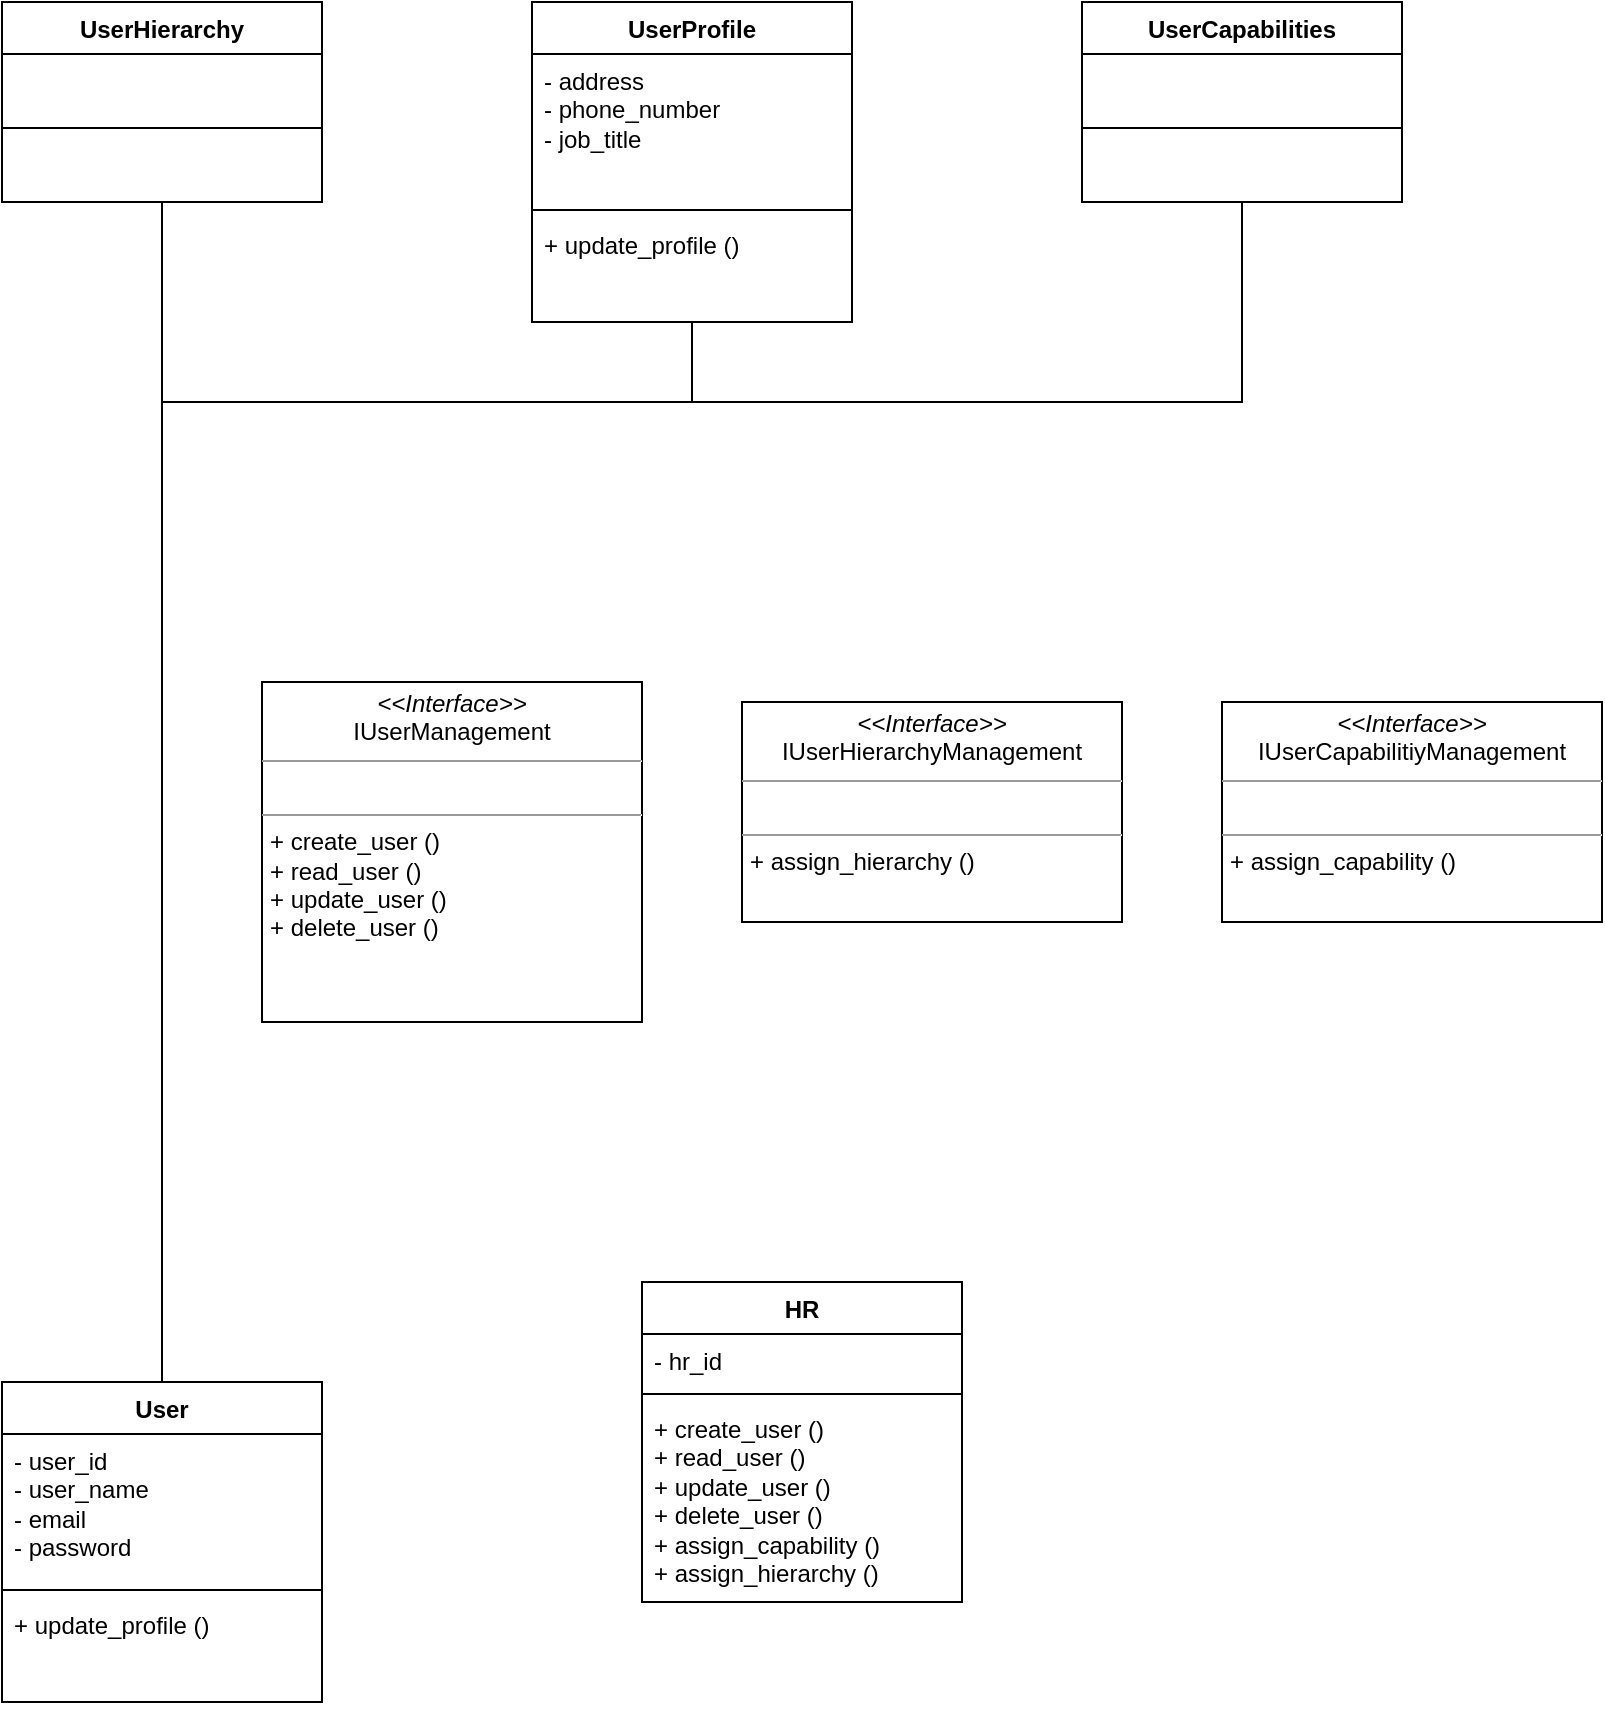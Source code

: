 <mxfile version="21.5.2" type="github">
  <diagram name="Page-1" id="aKVJBbErF9cnreuuS-tb">
    <mxGraphModel dx="1235" dy="674" grid="1" gridSize="10" guides="1" tooltips="1" connect="1" arrows="1" fold="1" page="1" pageScale="1" pageWidth="850" pageHeight="1100" math="0" shadow="0">
      <root>
        <mxCell id="0" />
        <mxCell id="1" parent="0" />
        <mxCell id="HgA5lFLOADn9NeRn25Mj-9" value="User" style="swimlane;fontStyle=1;align=center;verticalAlign=top;childLayout=stackLayout;horizontal=1;startSize=26;horizontalStack=0;resizeParent=1;resizeParentMax=0;resizeLast=0;collapsible=1;marginBottom=0;whiteSpace=wrap;html=1;" parent="1" vertex="1">
          <mxGeometry x="20" y="740" width="160" height="160" as="geometry" />
        </mxCell>
        <mxCell id="HgA5lFLOADn9NeRn25Mj-10" value="- user_id&lt;br&gt;- user_name&lt;br&gt;- email&lt;br&gt;- password" style="text;strokeColor=none;fillColor=none;align=left;verticalAlign=top;spacingLeft=4;spacingRight=4;overflow=hidden;rotatable=0;points=[[0,0.5],[1,0.5]];portConstraint=eastwest;whiteSpace=wrap;html=1;" parent="HgA5lFLOADn9NeRn25Mj-9" vertex="1">
          <mxGeometry y="26" width="160" height="74" as="geometry" />
        </mxCell>
        <mxCell id="HgA5lFLOADn9NeRn25Mj-11" value="" style="line;strokeWidth=1;fillColor=none;align=left;verticalAlign=middle;spacingTop=-1;spacingLeft=3;spacingRight=3;rotatable=0;labelPosition=right;points=[];portConstraint=eastwest;strokeColor=inherit;" parent="HgA5lFLOADn9NeRn25Mj-9" vertex="1">
          <mxGeometry y="100" width="160" height="8" as="geometry" />
        </mxCell>
        <mxCell id="HgA5lFLOADn9NeRn25Mj-12" value="+ update_profile ()" style="text;strokeColor=none;fillColor=none;align=left;verticalAlign=top;spacingLeft=4;spacingRight=4;overflow=hidden;rotatable=0;points=[[0,0.5],[1,0.5]];portConstraint=eastwest;whiteSpace=wrap;html=1;" parent="HgA5lFLOADn9NeRn25Mj-9" vertex="1">
          <mxGeometry y="108" width="160" height="52" as="geometry" />
        </mxCell>
        <mxCell id="HgA5lFLOADn9NeRn25Mj-13" value="HR" style="swimlane;fontStyle=1;align=center;verticalAlign=top;childLayout=stackLayout;horizontal=1;startSize=26;horizontalStack=0;resizeParent=1;resizeParentMax=0;resizeLast=0;collapsible=1;marginBottom=0;whiteSpace=wrap;html=1;" parent="1" vertex="1">
          <mxGeometry x="340" y="690" width="160" height="160" as="geometry" />
        </mxCell>
        <mxCell id="HgA5lFLOADn9NeRn25Mj-14" value="- hr_id" style="text;strokeColor=none;fillColor=none;align=left;verticalAlign=top;spacingLeft=4;spacingRight=4;overflow=hidden;rotatable=0;points=[[0,0.5],[1,0.5]];portConstraint=eastwest;whiteSpace=wrap;html=1;" parent="HgA5lFLOADn9NeRn25Mj-13" vertex="1">
          <mxGeometry y="26" width="160" height="26" as="geometry" />
        </mxCell>
        <mxCell id="HgA5lFLOADn9NeRn25Mj-15" value="" style="line;strokeWidth=1;fillColor=none;align=left;verticalAlign=middle;spacingTop=-1;spacingLeft=3;spacingRight=3;rotatable=0;labelPosition=right;points=[];portConstraint=eastwest;strokeColor=inherit;" parent="HgA5lFLOADn9NeRn25Mj-13" vertex="1">
          <mxGeometry y="52" width="160" height="8" as="geometry" />
        </mxCell>
        <mxCell id="HgA5lFLOADn9NeRn25Mj-16" value="+ create_user ()&lt;br&gt;+ read_user ()&lt;br&gt;+ update_user ()&lt;br&gt;+ delete_user ()&lt;br&gt;+ assign_capability ()&lt;br&gt;+ assign_hierarchy ()&lt;span style=&quot;background-color: initial;&quot;&gt;&amp;nbsp;&lt;/span&gt;" style="text;strokeColor=none;fillColor=none;align=left;verticalAlign=top;spacingLeft=4;spacingRight=4;overflow=hidden;rotatable=0;points=[[0,0.5],[1,0.5]];portConstraint=eastwest;whiteSpace=wrap;html=1;" parent="HgA5lFLOADn9NeRn25Mj-13" vertex="1">
          <mxGeometry y="60" width="160" height="100" as="geometry" />
        </mxCell>
        <mxCell id="ExOnXpPv4NhvAWuznTGF-74" style="edgeStyle=orthogonalEdgeStyle;rounded=0;orthogonalLoop=1;jettySize=auto;html=1;exitX=0.5;exitY=0;exitDx=0;exitDy=0;endArrow=none;endFill=0;" edge="1" parent="1" source="HgA5lFLOADn9NeRn25Mj-9" target="ExOnXpPv4NhvAWuznTGF-1">
          <mxGeometry relative="1" as="geometry">
            <Array as="points">
              <mxPoint x="100" y="250" />
              <mxPoint x="365" y="250" />
            </Array>
          </mxGeometry>
        </mxCell>
        <mxCell id="ExOnXpPv4NhvAWuznTGF-1" value="UserProfile" style="swimlane;fontStyle=1;align=center;verticalAlign=top;childLayout=stackLayout;horizontal=1;startSize=26;horizontalStack=0;resizeParent=1;resizeParentMax=0;resizeLast=0;collapsible=1;marginBottom=0;whiteSpace=wrap;html=1;" vertex="1" parent="1">
          <mxGeometry x="285" y="50" width="160" height="160" as="geometry" />
        </mxCell>
        <mxCell id="ExOnXpPv4NhvAWuznTGF-2" value="- address&lt;br&gt;- phone_number&lt;br&gt;- job_title" style="text;strokeColor=none;fillColor=none;align=left;verticalAlign=top;spacingLeft=4;spacingRight=4;overflow=hidden;rotatable=0;points=[[0,0.5],[1,0.5]];portConstraint=eastwest;whiteSpace=wrap;html=1;" vertex="1" parent="ExOnXpPv4NhvAWuznTGF-1">
          <mxGeometry y="26" width="160" height="74" as="geometry" />
        </mxCell>
        <mxCell id="ExOnXpPv4NhvAWuznTGF-3" value="" style="line;strokeWidth=1;fillColor=none;align=left;verticalAlign=middle;spacingTop=-1;spacingLeft=3;spacingRight=3;rotatable=0;labelPosition=right;points=[];portConstraint=eastwest;strokeColor=inherit;" vertex="1" parent="ExOnXpPv4NhvAWuznTGF-1">
          <mxGeometry y="100" width="160" height="8" as="geometry" />
        </mxCell>
        <mxCell id="ExOnXpPv4NhvAWuznTGF-4" value="+ update_profile ()" style="text;strokeColor=none;fillColor=none;align=left;verticalAlign=top;spacingLeft=4;spacingRight=4;overflow=hidden;rotatable=0;points=[[0,0.5],[1,0.5]];portConstraint=eastwest;whiteSpace=wrap;html=1;" vertex="1" parent="ExOnXpPv4NhvAWuznTGF-1">
          <mxGeometry y="108" width="160" height="52" as="geometry" />
        </mxCell>
        <mxCell id="ExOnXpPv4NhvAWuznTGF-75" style="edgeStyle=orthogonalEdgeStyle;rounded=0;orthogonalLoop=1;jettySize=auto;html=1;exitX=0.5;exitY=0;exitDx=0;exitDy=0;endArrow=none;endFill=0;" edge="1" parent="1" source="HgA5lFLOADn9NeRn25Mj-9" target="ExOnXpPv4NhvAWuznTGF-17">
          <mxGeometry relative="1" as="geometry">
            <Array as="points">
              <mxPoint x="100" y="250" />
              <mxPoint x="640" y="250" />
            </Array>
          </mxGeometry>
        </mxCell>
        <mxCell id="ExOnXpPv4NhvAWuznTGF-17" value="UserCapabilities" style="swimlane;fontStyle=1;align=center;verticalAlign=top;childLayout=stackLayout;horizontal=1;startSize=26;horizontalStack=0;resizeParent=1;resizeParentMax=0;resizeLast=0;collapsible=1;marginBottom=0;whiteSpace=wrap;html=1;" vertex="1" parent="1">
          <mxGeometry x="560" y="50" width="160" height="100" as="geometry" />
        </mxCell>
        <mxCell id="ExOnXpPv4NhvAWuznTGF-19" value="" style="line;strokeWidth=1;fillColor=none;align=left;verticalAlign=middle;spacingTop=-1;spacingLeft=3;spacingRight=3;rotatable=0;labelPosition=right;points=[];portConstraint=eastwest;strokeColor=inherit;" vertex="1" parent="ExOnXpPv4NhvAWuznTGF-17">
          <mxGeometry y="26" width="160" height="74" as="geometry" />
        </mxCell>
        <mxCell id="ExOnXpPv4NhvAWuznTGF-73" style="edgeStyle=orthogonalEdgeStyle;rounded=0;orthogonalLoop=1;jettySize=auto;html=1;exitX=0.5;exitY=0;exitDx=0;exitDy=0;endArrow=none;endFill=0;" edge="1" parent="1" source="HgA5lFLOADn9NeRn25Mj-9" target="ExOnXpPv4NhvAWuznTGF-21">
          <mxGeometry relative="1" as="geometry" />
        </mxCell>
        <mxCell id="ExOnXpPv4NhvAWuznTGF-21" value="UserHierarchy" style="swimlane;fontStyle=1;align=center;verticalAlign=top;childLayout=stackLayout;horizontal=1;startSize=26;horizontalStack=0;resizeParent=1;resizeParentMax=0;resizeLast=0;collapsible=1;marginBottom=0;whiteSpace=wrap;html=1;" vertex="1" parent="1">
          <mxGeometry x="20" y="50" width="160" height="100" as="geometry" />
        </mxCell>
        <mxCell id="ExOnXpPv4NhvAWuznTGF-22" value="" style="line;strokeWidth=1;fillColor=none;align=left;verticalAlign=middle;spacingTop=-1;spacingLeft=3;spacingRight=3;rotatable=0;labelPosition=right;points=[];portConstraint=eastwest;strokeColor=inherit;" vertex="1" parent="ExOnXpPv4NhvAWuznTGF-21">
          <mxGeometry y="26" width="160" height="74" as="geometry" />
        </mxCell>
        <mxCell id="ExOnXpPv4NhvAWuznTGF-42" value="&lt;p style=&quot;margin:0px;margin-top:4px;text-align:center;&quot;&gt;&lt;i&gt;&amp;lt;&amp;lt;Interface&amp;gt;&amp;gt;&lt;/i&gt;&lt;br&gt;IUserManagement&lt;br&gt;&lt;/p&gt;&lt;hr size=&quot;1&quot;&gt;&lt;p style=&quot;margin:0px;margin-left:4px;&quot;&gt;&lt;br&gt;&lt;/p&gt;&lt;hr size=&quot;1&quot;&gt;&lt;p style=&quot;margin:0px;margin-left:4px;&quot;&gt;+ create_user ()&lt;/p&gt;&lt;p style=&quot;margin:0px;margin-left:4px;&quot;&gt;+ read_user ()&lt;/p&gt;&lt;p style=&quot;margin:0px;margin-left:4px;&quot;&gt;+ update_user ()&lt;/p&gt;&lt;p style=&quot;margin:0px;margin-left:4px;&quot;&gt;+ delete_user ()&lt;/p&gt;&lt;p style=&quot;margin:0px;margin-left:4px;&quot;&gt;&lt;br&gt;&lt;/p&gt;&lt;p style=&quot;margin:0px;margin-left:4px;&quot;&gt;&lt;br&gt;&lt;/p&gt;" style="verticalAlign=top;align=left;overflow=fill;fontSize=12;fontFamily=Helvetica;html=1;whiteSpace=wrap;" vertex="1" parent="1">
          <mxGeometry x="150" y="390" width="190" height="170" as="geometry" />
        </mxCell>
        <mxCell id="ExOnXpPv4NhvAWuznTGF-70" value="&lt;p style=&quot;margin:0px;margin-top:4px;text-align:center;&quot;&gt;&lt;i&gt;&amp;lt;&amp;lt;Interface&amp;gt;&amp;gt;&lt;/i&gt;&lt;br&gt;IUserHierarchyManagement&lt;br&gt;&lt;/p&gt;&lt;hr size=&quot;1&quot;&gt;&lt;p style=&quot;margin:0px;margin-left:4px;&quot;&gt;&lt;br&gt;&lt;/p&gt;&lt;hr size=&quot;1&quot;&gt;&lt;p style=&quot;margin:0px;margin-left:4px;&quot;&gt;+ assign_hierarchy ()&lt;/p&gt;" style="verticalAlign=top;align=left;overflow=fill;fontSize=12;fontFamily=Helvetica;html=1;whiteSpace=wrap;" vertex="1" parent="1">
          <mxGeometry x="390" y="400" width="190" height="110" as="geometry" />
        </mxCell>
        <mxCell id="ExOnXpPv4NhvAWuznTGF-77" value="&lt;p style=&quot;margin:0px;margin-top:4px;text-align:center;&quot;&gt;&lt;i&gt;&amp;lt;&amp;lt;Interface&amp;gt;&amp;gt;&lt;/i&gt;&lt;br&gt;IUserCapabilitiyManagement&lt;br&gt;&lt;/p&gt;&lt;hr size=&quot;1&quot;&gt;&lt;p style=&quot;margin:0px;margin-left:4px;&quot;&gt;&lt;br&gt;&lt;/p&gt;&lt;hr size=&quot;1&quot;&gt;&lt;p style=&quot;margin:0px;margin-left:4px;&quot;&gt;+ assign_capability ()&lt;/p&gt;" style="verticalAlign=top;align=left;overflow=fill;fontSize=12;fontFamily=Helvetica;html=1;whiteSpace=wrap;" vertex="1" parent="1">
          <mxGeometry x="630" y="400" width="190" height="110" as="geometry" />
        </mxCell>
      </root>
    </mxGraphModel>
  </diagram>
</mxfile>
